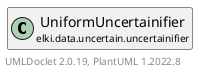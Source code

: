 @startuml
    remove .*\.(Instance|Par|Parameterizer|Factory)$
    set namespaceSeparator none
    hide empty fields
    hide empty methods

    class "<size:14>UniformUncertainifier.Par\n<size:10>elki.data.uncertain.uncertainifier" as elki.data.uncertain.uncertainifier.UniformUncertainifier.Par [[UniformUncertainifier.Par.html]] {
        {static} +DEV_MIN_ID: OptionID
        {static} +DEV_MAX_ID: OptionID
        #minDev: double
        #maxDev: double
        #symmetric: boolean
        +configure(Parameterization): void
        +make(): UniformUncertainifier
    }

    interface "<size:14>Parameterizer\n<size:10>elki.utilities.optionhandling" as elki.utilities.optionhandling.Parameterizer [[../../../utilities/optionhandling/Parameterizer.html]] {
        {abstract} +make(): Object
    }
    class "<size:14>UniformUncertainifier\n<size:10>elki.data.uncertain.uncertainifier" as elki.data.uncertain.uncertainifier.UniformUncertainifier [[UniformUncertainifier.html]]

    elki.utilities.optionhandling.Parameterizer <|.. elki.data.uncertain.uncertainifier.UniformUncertainifier.Par
    elki.data.uncertain.uncertainifier.UniformUncertainifier +-- elki.data.uncertain.uncertainifier.UniformUncertainifier.Par

    center footer UMLDoclet 2.0.19, PlantUML 1.2022.8
@enduml
